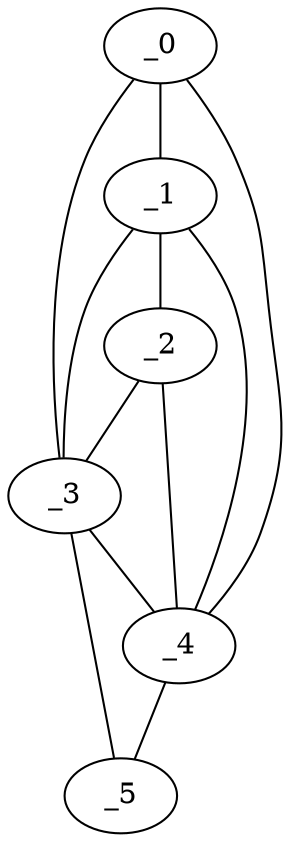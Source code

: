graph "obj4__165.gxl" {
	_0	 [x=45,
		y=26];
	_1	 [x=55,
		y=27];
	_0 -- _1	 [valence=2];
	_3	 [x=69,
		y=20];
	_0 -- _3	 [valence=1];
	_4	 [x=69,
		y=45];
	_0 -- _4	 [valence=1];
	_2	 [x=63,
		y=28];
	_1 -- _2	 [valence=2];
	_1 -- _3	 [valence=1];
	_1 -- _4	 [valence=1];
	_2 -- _3	 [valence=1];
	_2 -- _4	 [valence=2];
	_3 -- _4	 [valence=2];
	_5	 [x=99,
		y=43];
	_3 -- _5	 [valence=1];
	_4 -- _5	 [valence=1];
}

